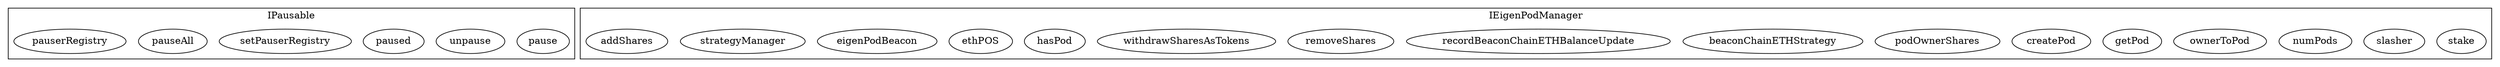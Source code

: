 strict digraph {
subgraph cluster_2984_IPausable {
label = "IPausable"
"2984_pause" [label="pause"]
"2984_unpause" [label="unpause"]
"2984_paused" [label="paused"]
"2984_setPauserRegistry" [label="setPauserRegistry"]
"2984_pauseAll" [label="pauseAll"]
"2984_pauserRegistry" [label="pauserRegistry"]
}subgraph cluster_2912_IEigenPodManager {
label = "IEigenPodManager"
"2912_stake" [label="stake"]
"2912_slasher" [label="slasher"]
"2912_numPods" [label="numPods"]
"2912_ownerToPod" [label="ownerToPod"]
"2912_getPod" [label="getPod"]
"2912_createPod" [label="createPod"]
"2912_podOwnerShares" [label="podOwnerShares"]
"2912_beaconChainETHStrategy" [label="beaconChainETHStrategy"]
"2912_recordBeaconChainETHBalanceUpdate" [label="recordBeaconChainETHBalanceUpdate"]
"2912_removeShares" [label="removeShares"]
"2912_withdrawSharesAsTokens" [label="withdrawSharesAsTokens"]
"2912_hasPod" [label="hasPod"]
"2912_ethPOS" [label="ethPOS"]
"2912_eigenPodBeacon" [label="eigenPodBeacon"]
"2912_strategyManager" [label="strategyManager"]
"2912_addShares" [label="addShares"]
}subgraph cluster_solidity {
label = "[Solidity]"
}
}
